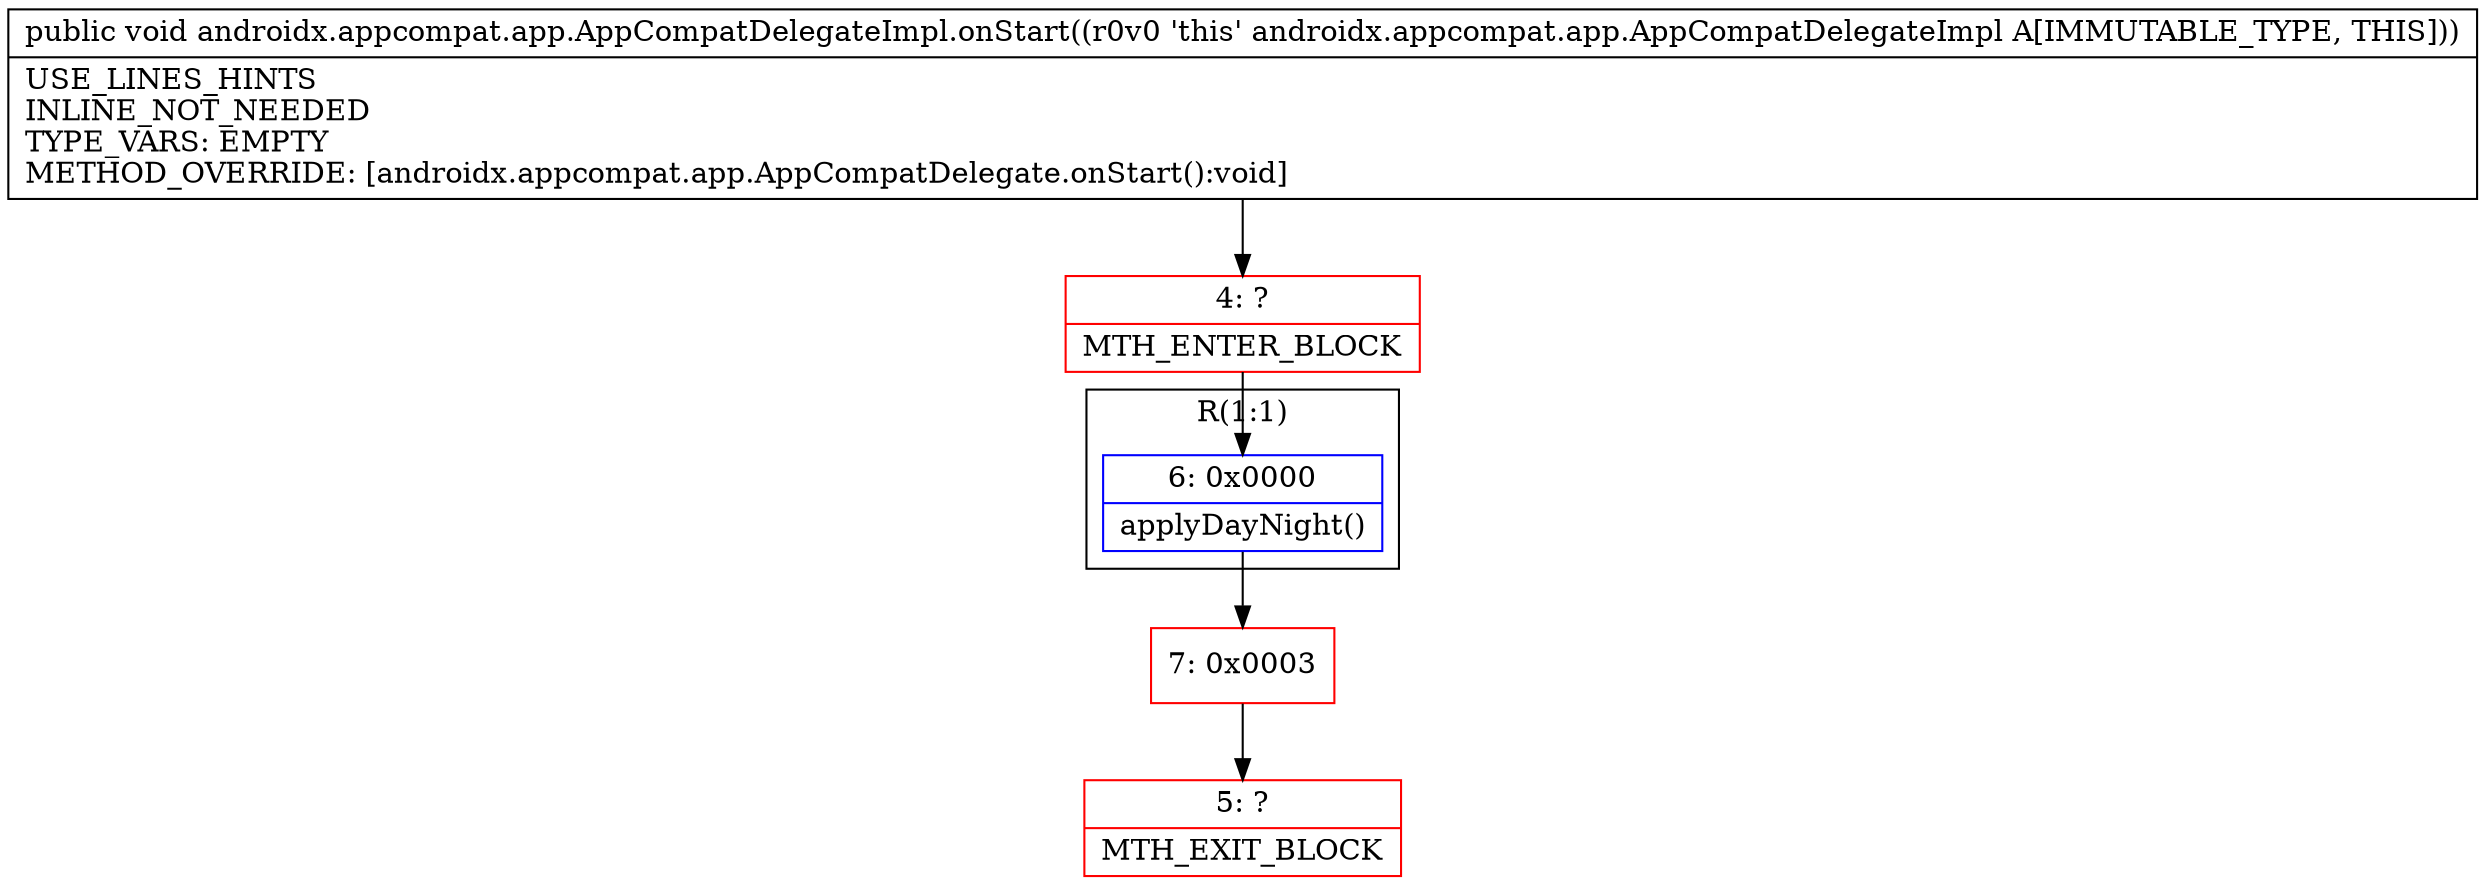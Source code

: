 digraph "CFG forandroidx.appcompat.app.AppCompatDelegateImpl.onStart()V" {
subgraph cluster_Region_1111009168 {
label = "R(1:1)";
node [shape=record,color=blue];
Node_6 [shape=record,label="{6\:\ 0x0000|applyDayNight()\l}"];
}
Node_4 [shape=record,color=red,label="{4\:\ ?|MTH_ENTER_BLOCK\l}"];
Node_7 [shape=record,color=red,label="{7\:\ 0x0003}"];
Node_5 [shape=record,color=red,label="{5\:\ ?|MTH_EXIT_BLOCK\l}"];
MethodNode[shape=record,label="{public void androidx.appcompat.app.AppCompatDelegateImpl.onStart((r0v0 'this' androidx.appcompat.app.AppCompatDelegateImpl A[IMMUTABLE_TYPE, THIS]))  | USE_LINES_HINTS\lINLINE_NOT_NEEDED\lTYPE_VARS: EMPTY\lMETHOD_OVERRIDE: [androidx.appcompat.app.AppCompatDelegate.onStart():void]\l}"];
MethodNode -> Node_4;Node_6 -> Node_7;
Node_4 -> Node_6;
Node_7 -> Node_5;
}

